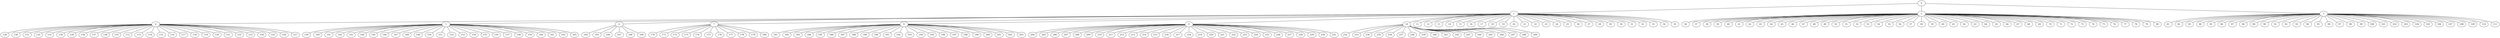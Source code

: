 
graph graphname {
    0 -- 1
0 -- 2
0 -- 3
1 -- 4
1 -- 5
1 -- 6
1 -- 7
1 -- 8
1 -- 9
1 -- 10
1 -- 11
1 -- 12
1 -- 13
1 -- 14
1 -- 15
1 -- 16
1 -- 17
1 -- 18
1 -- 19
1 -- 20
1 -- 21
1 -- 22
1 -- 23
1 -- 24
1 -- 25
1 -- 26
1 -- 27
1 -- 28
1 -- 29
1 -- 30
1 -- 31
1 -- 32
1 -- 33
1 -- 34
1 -- 35
2 -- 36
2 -- 37
2 -- 38
2 -- 39
2 -- 40
2 -- 41
2 -- 42
2 -- 43
2 -- 44
2 -- 45
2 -- 46
2 -- 47
2 -- 48
2 -- 49
2 -- 50
2 -- 51
2 -- 52
2 -- 53
2 -- 54
2 -- 55
2 -- 56
2 -- 57
2 -- 58
2 -- 59
2 -- 60
2 -- 61
2 -- 62
2 -- 63
2 -- 64
2 -- 65
2 -- 66
2 -- 67
2 -- 68
2 -- 69
2 -- 70
2 -- 71
2 -- 72
2 -- 73
2 -- 74
2 -- 75
2 -- 76
2 -- 77
2 -- 78
2 -- 79
2 -- 80
3 -- 81
3 -- 82
3 -- 83
3 -- 84
3 -- 85
3 -- 86
3 -- 87
3 -- 88
3 -- 89
3 -- 90
3 -- 91
3 -- 92
3 -- 93
3 -- 94
3 -- 95
3 -- 96
3 -- 97
3 -- 98
3 -- 99
3 -- 100
3 -- 101
3 -- 102
3 -- 103
3 -- 104
3 -- 105
3 -- 106
3 -- 107
3 -- 108
3 -- 109
3 -- 110
3 -- 111
4 -- 128
4 -- 130
4 -- 131
4 -- 132
4 -- 133
4 -- 134
4 -- 129
4 -- 136
4 -- 137
4 -- 138
4 -- 135
4 -- 112
4 -- 113
4 -- 114
4 -- 115
4 -- 116
4 -- 117
4 -- 118
4 -- 119
4 -- 120
4 -- 121
4 -- 122
4 -- 123
4 -- 124
4 -- 125
4 -- 126
4 -- 127
5 -- 139
5 -- 140
5 -- 141
5 -- 142
5 -- 143
5 -- 144
5 -- 145
5 -- 146
5 -- 147
5 -- 148
5 -- 149
5 -- 150
5 -- 151
5 -- 152
5 -- 153
5 -- 154
5 -- 155
5 -- 156
5 -- 157
5 -- 158
5 -- 159
5 -- 160
5 -- 161
5 -- 162
5 -- 163
6 -- 164
6 -- 165
6 -- 166
6 -- 167
6 -- 168
6 -- 169
7 -- 170
7 -- 171
7 -- 172
7 -- 173
7 -- 174
7 -- 175
7 -- 176
7 -- 177
7 -- 178
7 -- 179
7 -- 180
8 -- 181
8 -- 182
8 -- 183
8 -- 184
8 -- 185
8 -- 186
8 -- 187
8 -- 188
8 -- 189
8 -- 190
8 -- 191
8 -- 192
8 -- 193
8 -- 194
8 -- 195
8 -- 196
8 -- 197
8 -- 198
8 -- 199
8 -- 200
8 -- 201
8 -- 202
8 -- 203
9 -- 204
9 -- 205
9 -- 206
9 -- 207
9 -- 208
9 -- 209
9 -- 210
9 -- 211
9 -- 212
9 -- 213
9 -- 214
9 -- 215
9 -- 216
9 -- 217
9 -- 218
9 -- 219
9 -- 220
9 -- 221
9 -- 222
9 -- 223
9 -- 224
9 -- 225
9 -- 226
9 -- 227
9 -- 228
9 -- 229
9 -- 230
9 -- 231
10 -- 232
10 -- 233
10 -- 234
10 -- 235
10 -- 236
10 -- 237
10 -- 238
10 -- 239
10 -- 240
10 -- 241
10 -- 242
10 -- 243
10 -- 244
10 -- 245
10 -- 246
10 -- 247
10 -- 248
10 -- 249

}
